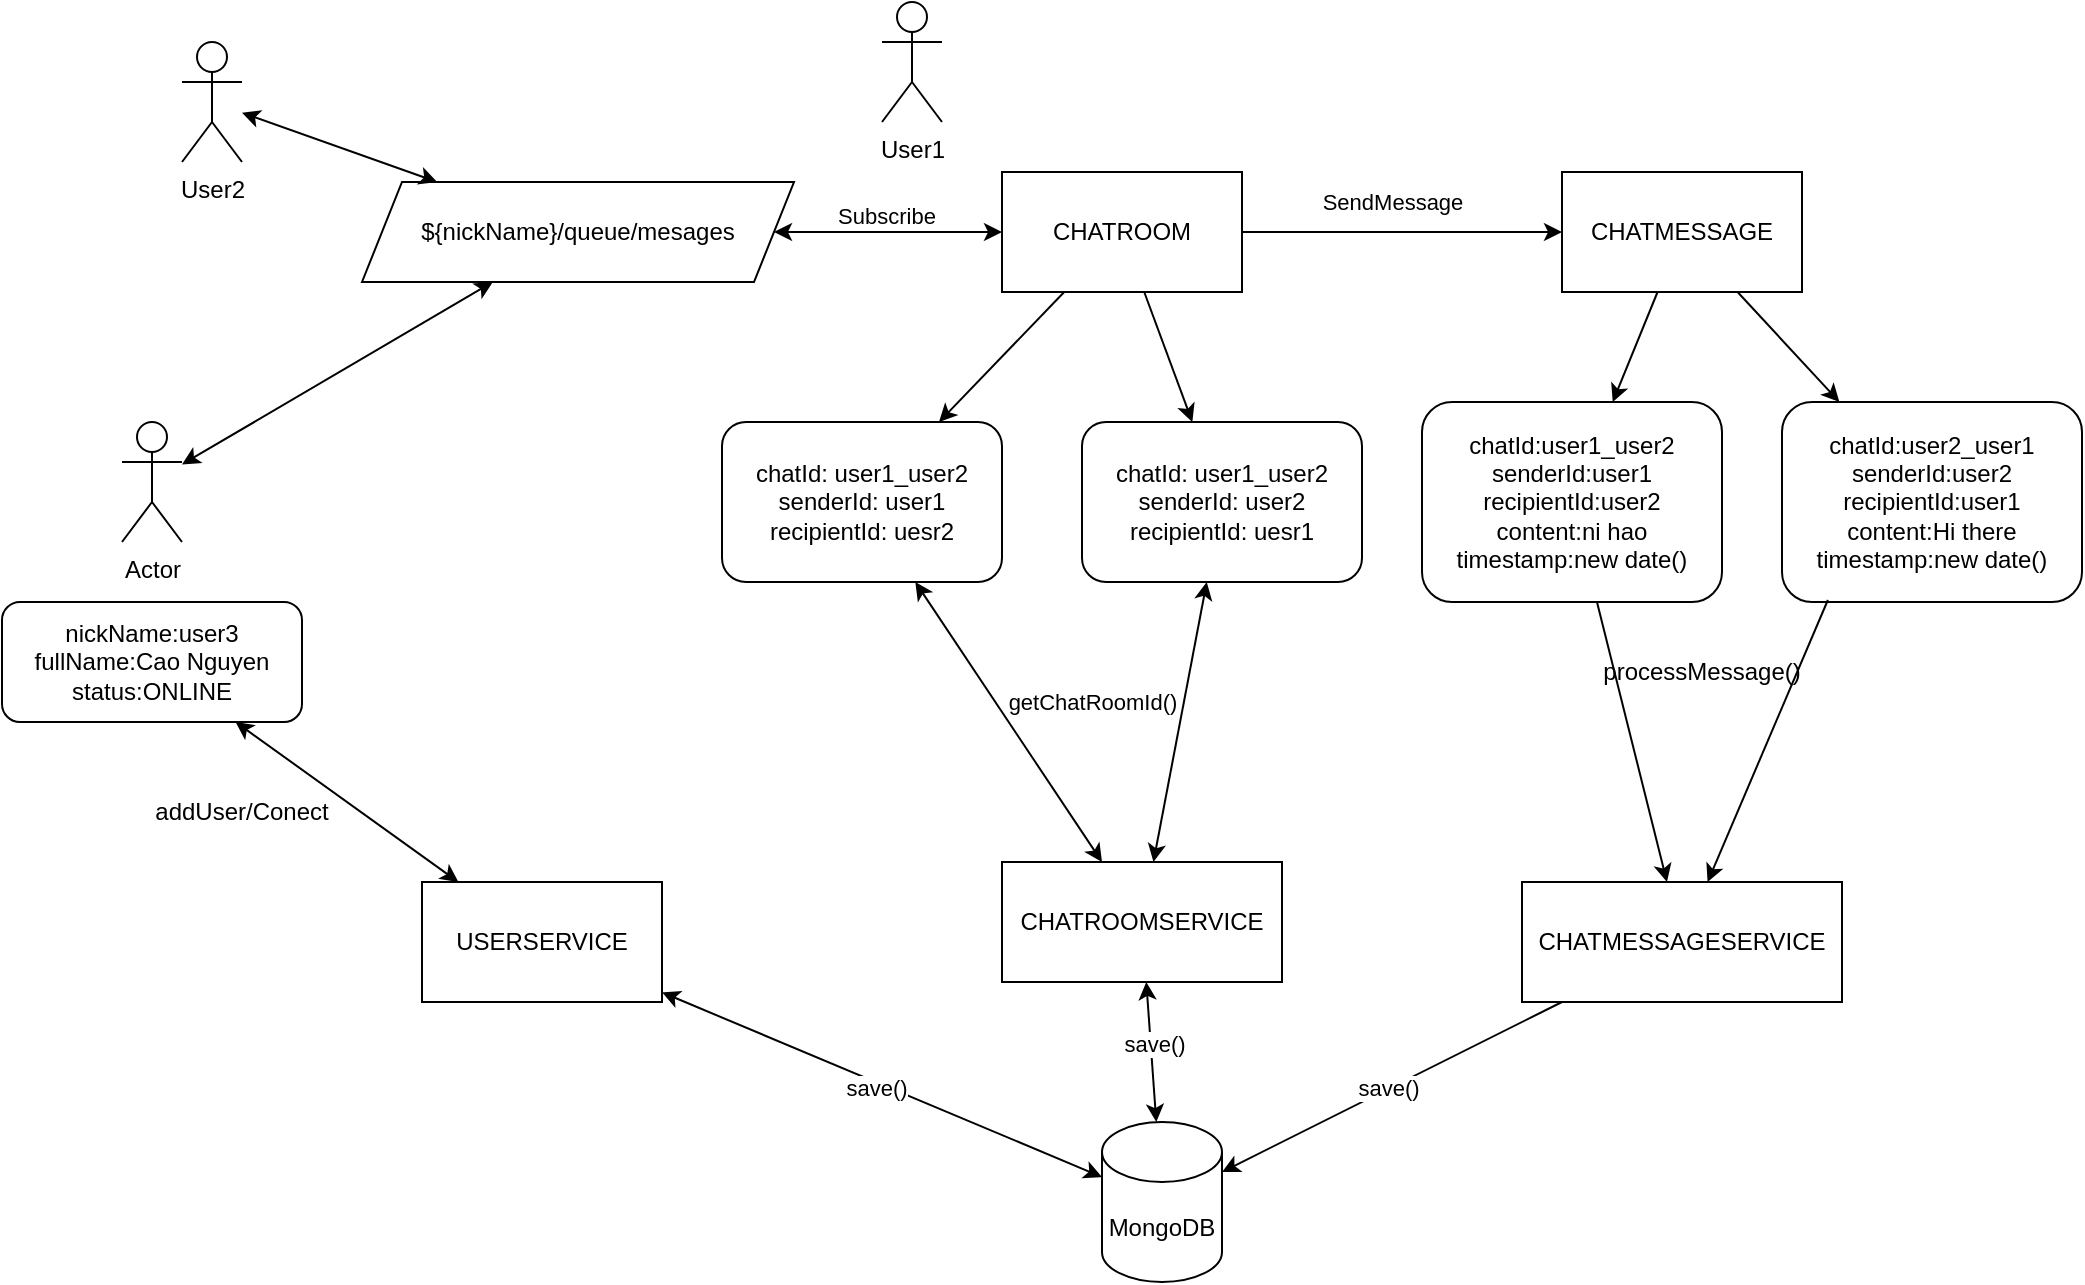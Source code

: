 <mxfile version="24.8.3">
  <diagram name="Trang-1" id="ATA3lsROrStY1Cv1PrL_">
    <mxGraphModel dx="1434" dy="1941" grid="1" gridSize="10" guides="1" tooltips="1" connect="1" arrows="1" fold="1" page="1" pageScale="1" pageWidth="827" pageHeight="1169" math="0" shadow="0">
      <root>
        <mxCell id="0" />
        <mxCell id="1" parent="0" />
        <mxCell id="6FXUCEme7YuGV_fSvKKb-3" value="${nickName}/queue/mesages" style="shape=parallelogram;perimeter=parallelogramPerimeter;whiteSpace=wrap;html=1;fixedSize=1;" parent="1" vertex="1">
          <mxGeometry x="240" y="-490" width="216" height="50" as="geometry" />
        </mxCell>
        <mxCell id="6FXUCEme7YuGV_fSvKKb-4" value="" style="endArrow=classic;startArrow=classic;html=1;rounded=0;exitX=1;exitY=0.5;exitDx=0;exitDy=0;" parent="1" source="6FXUCEme7YuGV_fSvKKb-3" target="OrxGX-AqMgQ3xQSycH0U-39" edge="1">
          <mxGeometry width="50" height="50" relative="1" as="geometry">
            <mxPoint x="446" y="-465.42" as="sourcePoint" />
            <mxPoint x="560" y="-465" as="targetPoint" />
          </mxGeometry>
        </mxCell>
        <mxCell id="6FXUCEme7YuGV_fSvKKb-5" value="Subscribe" style="edgeLabel;html=1;align=center;verticalAlign=middle;resizable=0;points=[];" parent="6FXUCEme7YuGV_fSvKKb-4" vertex="1" connectable="0">
          <mxGeometry x="-0.017" y="8" relative="1" as="geometry">
            <mxPoint as="offset" />
          </mxGeometry>
        </mxCell>
        <mxCell id="6FXUCEme7YuGV_fSvKKb-7" value="User1" style="shape=umlActor;verticalLabelPosition=bottom;verticalAlign=top;html=1;outlineConnect=0;" parent="1" vertex="1">
          <mxGeometry x="500" y="-580" width="30" height="60" as="geometry" />
        </mxCell>
        <mxCell id="6FXUCEme7YuGV_fSvKKb-10" value="User2" style="shape=umlActor;verticalLabelPosition=bottom;verticalAlign=top;html=1;outlineConnect=0;" parent="1" vertex="1">
          <mxGeometry x="150" y="-560" width="30" height="60" as="geometry" />
        </mxCell>
        <mxCell id="6FXUCEme7YuGV_fSvKKb-17" value="chatId: user1_user2&lt;div&gt;senderId: user1&lt;/div&gt;&lt;div&gt;recipientId: uesr2&lt;/div&gt;" style="rounded=1;whiteSpace=wrap;html=1;" parent="1" vertex="1">
          <mxGeometry x="420" y="-370" width="140" height="80" as="geometry" />
        </mxCell>
        <mxCell id="6FXUCEme7YuGV_fSvKKb-23" value="chatId: user1_user2&lt;div&gt;senderId: user2&lt;/div&gt;&lt;div&gt;recipientId: uesr1&lt;/div&gt;" style="rounded=1;whiteSpace=wrap;html=1;" parent="1" vertex="1">
          <mxGeometry x="600" y="-370" width="140" height="80" as="geometry" />
        </mxCell>
        <mxCell id="6FXUCEme7YuGV_fSvKKb-24" value="" style="endArrow=classic;html=1;rounded=0;" parent="1" source="OrxGX-AqMgQ3xQSycH0U-39" target="OrxGX-AqMgQ3xQSycH0U-40" edge="1">
          <mxGeometry width="50" height="50" relative="1" as="geometry">
            <mxPoint x="680" y="-465" as="sourcePoint" />
            <mxPoint x="840" y="-465" as="targetPoint" />
          </mxGeometry>
        </mxCell>
        <mxCell id="6FXUCEme7YuGV_fSvKKb-35" value="SendMessage" style="edgeLabel;html=1;align=center;verticalAlign=middle;resizable=0;points=[];" parent="6FXUCEme7YuGV_fSvKKb-24" vertex="1" connectable="0">
          <mxGeometry x="-0.25" y="-1" relative="1" as="geometry">
            <mxPoint x="15" y="-16" as="offset" />
          </mxGeometry>
        </mxCell>
        <mxCell id="6FXUCEme7YuGV_fSvKKb-32" value="chatId:user1_user2&lt;div&gt;senderId:user1&lt;/div&gt;&lt;div&gt;recipientId:user2&lt;/div&gt;&lt;div&gt;content:ni hao&lt;/div&gt;&lt;div&gt;timestamp:new date()&lt;/div&gt;" style="rounded=1;whiteSpace=wrap;html=1;" parent="1" vertex="1">
          <mxGeometry x="770" y="-380" width="150" height="100" as="geometry" />
        </mxCell>
        <mxCell id="6FXUCEme7YuGV_fSvKKb-34" value="chatId:user2_user1&lt;div&gt;senderId:user2&lt;/div&gt;&lt;div&gt;recipientId:user1&lt;/div&gt;&lt;div&gt;content:Hi there&lt;/div&gt;&lt;div&gt;timestamp:new date()&lt;/div&gt;" style="rounded=1;whiteSpace=wrap;html=1;" parent="1" vertex="1">
          <mxGeometry x="950" y="-380" width="150" height="100" as="geometry" />
        </mxCell>
        <mxCell id="6FXUCEme7YuGV_fSvKKb-46" value="" style="endArrow=classic;html=1;rounded=0;" parent="1" source="OrxGX-AqMgQ3xQSycH0U-39" target="6FXUCEme7YuGV_fSvKKb-17" edge="1">
          <mxGeometry width="50" height="50" relative="1" as="geometry">
            <mxPoint x="591.111" y="-435" as="sourcePoint" />
            <mxPoint x="530" y="-370" as="targetPoint" />
          </mxGeometry>
        </mxCell>
        <mxCell id="6FXUCEme7YuGV_fSvKKb-47" value="" style="endArrow=classic;html=1;rounded=0;" parent="1" source="OrxGX-AqMgQ3xQSycH0U-39" target="6FXUCEme7YuGV_fSvKKb-23" edge="1">
          <mxGeometry width="50" height="50" relative="1" as="geometry">
            <mxPoint x="631.111" y="-435" as="sourcePoint" />
            <mxPoint x="530" y="-370" as="targetPoint" />
          </mxGeometry>
        </mxCell>
        <mxCell id="6FXUCEme7YuGV_fSvKKb-49" value="" style="endArrow=classic;html=1;rounded=0;" parent="1" source="OrxGX-AqMgQ3xQSycH0U-40" target="6FXUCEme7YuGV_fSvKKb-32" edge="1">
          <mxGeometry width="50" height="50" relative="1" as="geometry">
            <mxPoint x="870" y="-435" as="sourcePoint" />
            <mxPoint x="810" y="-400" as="targetPoint" />
          </mxGeometry>
        </mxCell>
        <mxCell id="6FXUCEme7YuGV_fSvKKb-50" value="" style="endArrow=classic;html=1;rounded=0;" parent="1" source="OrxGX-AqMgQ3xQSycH0U-40" target="6FXUCEme7YuGV_fSvKKb-34" edge="1">
          <mxGeometry width="50" height="50" relative="1" as="geometry">
            <mxPoint x="930" y="-435" as="sourcePoint" />
            <mxPoint x="530" y="-370" as="targetPoint" />
          </mxGeometry>
        </mxCell>
        <mxCell id="6FXUCEme7YuGV_fSvKKb-51" value="MongoDB" style="shape=cylinder3;whiteSpace=wrap;html=1;boundedLbl=1;backgroundOutline=1;size=15;" parent="1" vertex="1">
          <mxGeometry x="610" y="-20" width="60" height="80" as="geometry" />
        </mxCell>
        <mxCell id="6FXUCEme7YuGV_fSvKKb-54" value="" style="endArrow=classic;startArrow=classic;html=1;rounded=0;" parent="1" source="OrxGX-AqMgQ3xQSycH0U-42" target="6FXUCEme7YuGV_fSvKKb-17" edge="1">
          <mxGeometry width="50" height="50" relative="1" as="geometry">
            <mxPoint x="601.429" y="-150" as="sourcePoint" />
            <mxPoint x="530" y="-370" as="targetPoint" />
          </mxGeometry>
        </mxCell>
        <mxCell id="OrxGX-AqMgQ3xQSycH0U-4" value="getChatRoomId()" style="edgeLabel;html=1;align=center;verticalAlign=middle;resizable=0;points=[];" vertex="1" connectable="0" parent="6FXUCEme7YuGV_fSvKKb-54">
          <mxGeometry x="0.068" y="1" relative="1" as="geometry">
            <mxPoint x="46" y="-6" as="offset" />
          </mxGeometry>
        </mxCell>
        <mxCell id="6FXUCEme7YuGV_fSvKKb-55" value="" style="endArrow=classic;startArrow=classic;html=1;rounded=0;" parent="1" source="OrxGX-AqMgQ3xQSycH0U-42" target="6FXUCEme7YuGV_fSvKKb-23" edge="1">
          <mxGeometry width="50" height="50" relative="1" as="geometry">
            <mxPoint x="627.143" y="-150" as="sourcePoint" />
            <mxPoint x="530" y="-370" as="targetPoint" />
          </mxGeometry>
        </mxCell>
        <mxCell id="OrxGX-AqMgQ3xQSycH0U-5" value="&lt;span style=&quot;color: rgba(0, 0, 0, 0); font-family: monospace; font-size: 0px; text-align: start; background-color: rgb(251, 251, 251);&quot;&gt;%3CmxGraphModel%3E%3Croot%3E%3CmxCell%20id%3D%220%22%2F%3E%3CmxCell%20id%3D%221%22%20parent%3D%220%22%2F%3E%3CmxCell%20id%3D%222%22%20value%3D%22getChatRoomId()%22%20style%3D%22edgeLabel%3Bhtml%3D1%3Balign%3Dcenter%3BverticalAlign%3Dmiddle%3Bresizable%3D0%3Bpoints%3D%5B%5D%3B%22%20vertex%3D%221%22%20connectable%3D%220%22%20parent%3D%221%22%3E%3CmxGeometry%20x%3D%22554.259%22%20y%3D%22-224.297%22%20as%3D%22geometry%22%2F%3E%3C%2FmxCell%3E%3C%2Froot%3E%3C%2FmxGraphModel%3E&lt;/span&gt;" style="edgeLabel;html=1;align=center;verticalAlign=middle;resizable=0;points=[];" vertex="1" connectable="0" parent="6FXUCEme7YuGV_fSvKKb-55">
          <mxGeometry x="0.133" y="3" relative="1" as="geometry">
            <mxPoint y="-1" as="offset" />
          </mxGeometry>
        </mxCell>
        <mxCell id="OrxGX-AqMgQ3xQSycH0U-6" value="&lt;span style=&quot;color: rgba(0, 0, 0, 0); font-family: monospace; font-size: 0px; text-align: start; background-color: rgb(251, 251, 251);&quot;&gt;%3CmxGraphModel%3E%3Croot%3E%3CmxCell%20id%3D%220%22%2F%3E%3CmxCell%20id%3D%221%22%20parent%3D%220%22%2F%3E%3CmxCell%20id%3D%222%22%20value%3D%22getChatRoomId()%22%20style%3D%22edgeLabel%3Bhtml%3D1%3Balign%3Dcenter%3BverticalAlign%3Dmiddle%3Bresizable%3D0%3Bpoints%3D%5B%5D%3B%22%20vertex%3D%221%22%20connectable%3D%220%22%20parent%3D%221%22%3E%3CmxGeometry%20x%3D%22554.259%22%20y%3D%22-224.297%22%20as%3D%22geometry%22%2F%3E%3C%2FmxCell%3E%3C%2Froot%3E%3C%2FmxGraphModel%3get&lt;/span&gt;" style="edgeLabel;html=1;align=center;verticalAlign=middle;resizable=0;points=[];" vertex="1" connectable="0" parent="6FXUCEme7YuGV_fSvKKb-55">
          <mxGeometry x="0.176" y="3" relative="1" as="geometry">
            <mxPoint as="offset" />
          </mxGeometry>
        </mxCell>
        <mxCell id="6FXUCEme7YuGV_fSvKKb-62" value="" style="endArrow=classic;html=1;rounded=0;" parent="1" source="6FXUCEme7YuGV_fSvKKb-32" target="OrxGX-AqMgQ3xQSycH0U-43" edge="1">
          <mxGeometry width="50" height="50" relative="1" as="geometry">
            <mxPoint x="830.78" y="-280" as="sourcePoint" />
            <mxPoint x="859.217" y="-150" as="targetPoint" />
          </mxGeometry>
        </mxCell>
        <mxCell id="6FXUCEme7YuGV_fSvKKb-63" value="" style="endArrow=classic;html=1;rounded=0;exitX=0.153;exitY=0.99;exitDx=0;exitDy=0;exitPerimeter=0;" parent="1" source="6FXUCEme7YuGV_fSvKKb-34" target="OrxGX-AqMgQ3xQSycH0U-43" edge="1">
          <mxGeometry width="50" height="50" relative="1" as="geometry">
            <mxPoint x="480" y="-320" as="sourcePoint" />
            <mxPoint x="897.32" y="-150" as="targetPoint" />
          </mxGeometry>
        </mxCell>
        <mxCell id="OrxGX-AqMgQ3xQSycH0U-9" value="processMessage()" style="text;html=1;align=center;verticalAlign=middle;whiteSpace=wrap;rounded=0;" vertex="1" parent="1">
          <mxGeometry x="880" y="-260" width="60" height="30" as="geometry" />
        </mxCell>
        <mxCell id="OrxGX-AqMgQ3xQSycH0U-13" value="" style="endArrow=classic;startArrow=classic;html=1;rounded=0;" edge="1" parent="1" source="6FXUCEme7YuGV_fSvKKb-51" target="OrxGX-AqMgQ3xQSycH0U-42">
          <mxGeometry width="50" height="50" relative="1" as="geometry">
            <mxPoint x="700" y="-250" as="sourcePoint" />
            <mxPoint x="624.286" y="-90" as="targetPoint" />
          </mxGeometry>
        </mxCell>
        <mxCell id="OrxGX-AqMgQ3xQSycH0U-47" value="save()" style="edgeLabel;html=1;align=center;verticalAlign=middle;resizable=0;points=[];" vertex="1" connectable="0" parent="OrxGX-AqMgQ3xQSycH0U-13">
          <mxGeometry x="0.113" y="-1" relative="1" as="geometry">
            <mxPoint as="offset" />
          </mxGeometry>
        </mxCell>
        <mxCell id="OrxGX-AqMgQ3xQSycH0U-14" value="" style="endArrow=classic;html=1;rounded=0;" edge="1" parent="1" source="OrxGX-AqMgQ3xQSycH0U-43" target="6FXUCEme7YuGV_fSvKKb-51">
          <mxGeometry width="50" height="50" relative="1" as="geometry">
            <mxPoint x="828.571" y="-90" as="sourcePoint" />
            <mxPoint x="750" y="-300" as="targetPoint" />
          </mxGeometry>
        </mxCell>
        <mxCell id="OrxGX-AqMgQ3xQSycH0U-45" value="save()" style="edgeLabel;html=1;align=center;verticalAlign=middle;resizable=0;points=[];" vertex="1" connectable="0" parent="OrxGX-AqMgQ3xQSycH0U-14">
          <mxGeometry x="0.017" y="-1" relative="1" as="geometry">
            <mxPoint as="offset" />
          </mxGeometry>
        </mxCell>
        <mxCell id="OrxGX-AqMgQ3xQSycH0U-15" value="Actor" style="shape=umlActor;verticalLabelPosition=bottom;verticalAlign=top;html=1;outlineConnect=0;" vertex="1" parent="1">
          <mxGeometry x="120" y="-370" width="30" height="60" as="geometry" />
        </mxCell>
        <mxCell id="OrxGX-AqMgQ3xQSycH0U-21" value="nickName:user3&lt;div&gt;fullName:Cao Nguyen&lt;/div&gt;&lt;div&gt;status:ONLINE&lt;/div&gt;" style="rounded=1;whiteSpace=wrap;html=1;" vertex="1" parent="1">
          <mxGeometry x="60" y="-280" width="150" height="60" as="geometry" />
        </mxCell>
        <mxCell id="OrxGX-AqMgQ3xQSycH0U-25" value="" style="endArrow=classic;startArrow=classic;html=1;rounded=0;entryX=0;entryY=0;entryDx=0;entryDy=27.5;entryPerimeter=0;" edge="1" parent="1" source="OrxGX-AqMgQ3xQSycH0U-41" target="6FXUCEme7YuGV_fSvKKb-51">
          <mxGeometry width="50" height="50" relative="1" as="geometry">
            <mxPoint x="360" y="-87.258" as="sourcePoint" />
            <mxPoint x="460" y="-300" as="targetPoint" />
          </mxGeometry>
        </mxCell>
        <mxCell id="OrxGX-AqMgQ3xQSycH0U-48" value="save()" style="edgeLabel;html=1;align=center;verticalAlign=middle;resizable=0;points=[];" vertex="1" connectable="0" parent="OrxGX-AqMgQ3xQSycH0U-25">
          <mxGeometry x="-0.018" y="-3" relative="1" as="geometry">
            <mxPoint as="offset" />
          </mxGeometry>
        </mxCell>
        <mxCell id="OrxGX-AqMgQ3xQSycH0U-26" value="" style="endArrow=classic;startArrow=classic;html=1;rounded=0;" edge="1" parent="1" source="OrxGX-AqMgQ3xQSycH0U-41" target="OrxGX-AqMgQ3xQSycH0U-21">
          <mxGeometry width="50" height="50" relative="1" as="geometry">
            <mxPoint x="264.643" y="-140" as="sourcePoint" />
            <mxPoint x="460" y="-300" as="targetPoint" />
          </mxGeometry>
        </mxCell>
        <mxCell id="OrxGX-AqMgQ3xQSycH0U-29" value="addUser/Conect" style="text;html=1;align=center;verticalAlign=middle;whiteSpace=wrap;rounded=0;" vertex="1" parent="1">
          <mxGeometry x="150" y="-180" width="60" height="10" as="geometry" />
        </mxCell>
        <mxCell id="OrxGX-AqMgQ3xQSycH0U-30" value="" style="endArrow=classic;startArrow=classic;html=1;rounded=0;" edge="1" parent="1" source="OrxGX-AqMgQ3xQSycH0U-15" target="6FXUCEme7YuGV_fSvKKb-3">
          <mxGeometry width="50" height="50" relative="1" as="geometry">
            <mxPoint x="580" y="-250" as="sourcePoint" />
            <mxPoint x="630" y="-300" as="targetPoint" />
          </mxGeometry>
        </mxCell>
        <mxCell id="OrxGX-AqMgQ3xQSycH0U-31" value="" style="endArrow=classic;startArrow=classic;html=1;rounded=0;" edge="1" parent="1" source="6FXUCEme7YuGV_fSvKKb-10" target="6FXUCEme7YuGV_fSvKKb-3">
          <mxGeometry width="50" height="50" relative="1" as="geometry">
            <mxPoint x="580" y="-250" as="sourcePoint" />
            <mxPoint x="320" y="-450" as="targetPoint" />
          </mxGeometry>
        </mxCell>
        <mxCell id="OrxGX-AqMgQ3xQSycH0U-39" value="CHATROOM" style="whiteSpace=wrap;html=1;" vertex="1" parent="1">
          <mxGeometry x="560" y="-495" width="120" height="60" as="geometry" />
        </mxCell>
        <mxCell id="OrxGX-AqMgQ3xQSycH0U-40" value="CHATMESSAGE" style="rounded=0;whiteSpace=wrap;html=1;" vertex="1" parent="1">
          <mxGeometry x="840" y="-495" width="120" height="60" as="geometry" />
        </mxCell>
        <mxCell id="OrxGX-AqMgQ3xQSycH0U-41" value="USERSERVICE" style="rounded=0;whiteSpace=wrap;html=1;" vertex="1" parent="1">
          <mxGeometry x="270" y="-140" width="120" height="60" as="geometry" />
        </mxCell>
        <mxCell id="OrxGX-AqMgQ3xQSycH0U-42" value="CHATROOMSERVICE" style="rounded=0;whiteSpace=wrap;html=1;" vertex="1" parent="1">
          <mxGeometry x="560" y="-150" width="140" height="60" as="geometry" />
        </mxCell>
        <mxCell id="OrxGX-AqMgQ3xQSycH0U-43" value="CHATMESSAGESERVICE" style="rounded=0;whiteSpace=wrap;html=1;" vertex="1" parent="1">
          <mxGeometry x="820" y="-140" width="160" height="60" as="geometry" />
        </mxCell>
      </root>
    </mxGraphModel>
  </diagram>
</mxfile>
